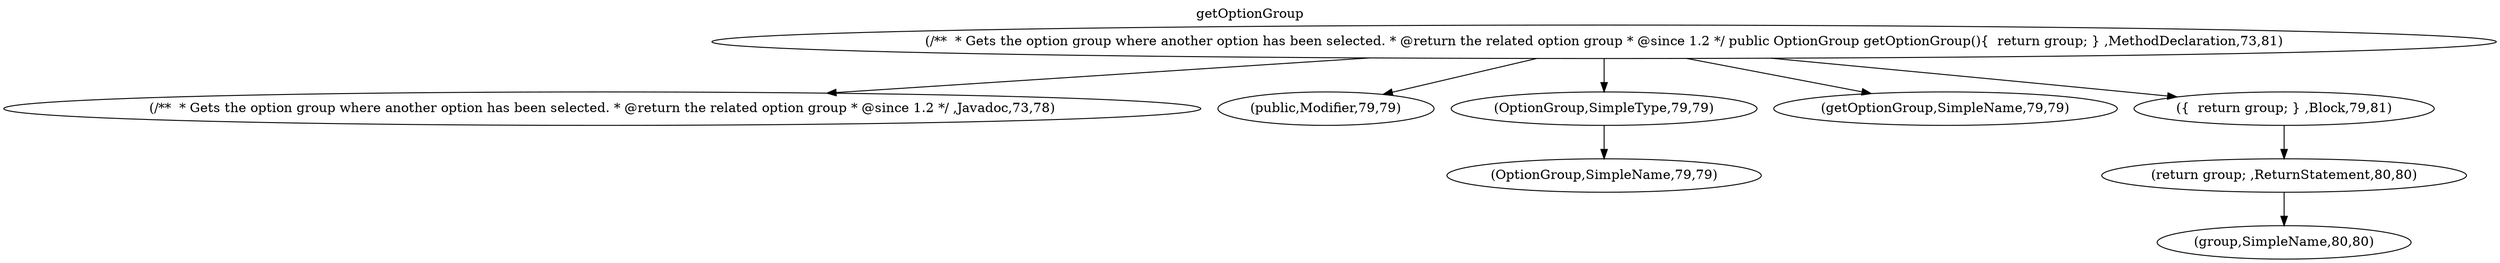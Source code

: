 digraph "DirectedGraph" {
graph [label = "getOptionGroup", labelloc=t, concentrate = true];
"2110756088" [ label="(/**  * Gets the option group where another option has been selected. * @return the related option group * @since 1.2 */ public OptionGroup getOptionGroup(){  return group; } ,MethodDeclaration,73,81)" type=31 startLineNumber=73 endLineNumber=81 ]
"580871917" [ label="(/**  * Gets the option group where another option has been selected. * @return the related option group * @since 1.2 */ ,Javadoc,73,78)" type=29 startLineNumber=73 endLineNumber=78 ]
"823723302" [ label="(public,Modifier,79,79)" type=83 startLineNumber=79 endLineNumber=79 ]
"1714078840" [ label="(OptionGroup,SimpleType,79,79)" type=43 startLineNumber=79 endLineNumber=79 ]
"1732502545" [ label="(OptionGroup,SimpleName,79,79)" type=42 startLineNumber=79 endLineNumber=79 ]
"1051876890" [ label="(getOptionGroup,SimpleName,79,79)" type=42 startLineNumber=79 endLineNumber=79 ]
"1199262943" [ label="({  return group; } ,Block,79,81)" type=8 startLineNumber=79 endLineNumber=81 ]
"2009221452" [ label="(return group; ,ReturnStatement,80,80)" type=41 startLineNumber=80 endLineNumber=80 ]
"257513673" [ label="(group,SimpleName,80,80)" type=42 startLineNumber=80 endLineNumber=80 ]
"2110756088" -> "580871917"
"2110756088" -> "823723302"
"2110756088" -> "1714078840"
"1714078840" -> "1732502545"
"2110756088" -> "1051876890"
"2110756088" -> "1199262943"
"1199262943" -> "2009221452"
"2009221452" -> "257513673"
}
